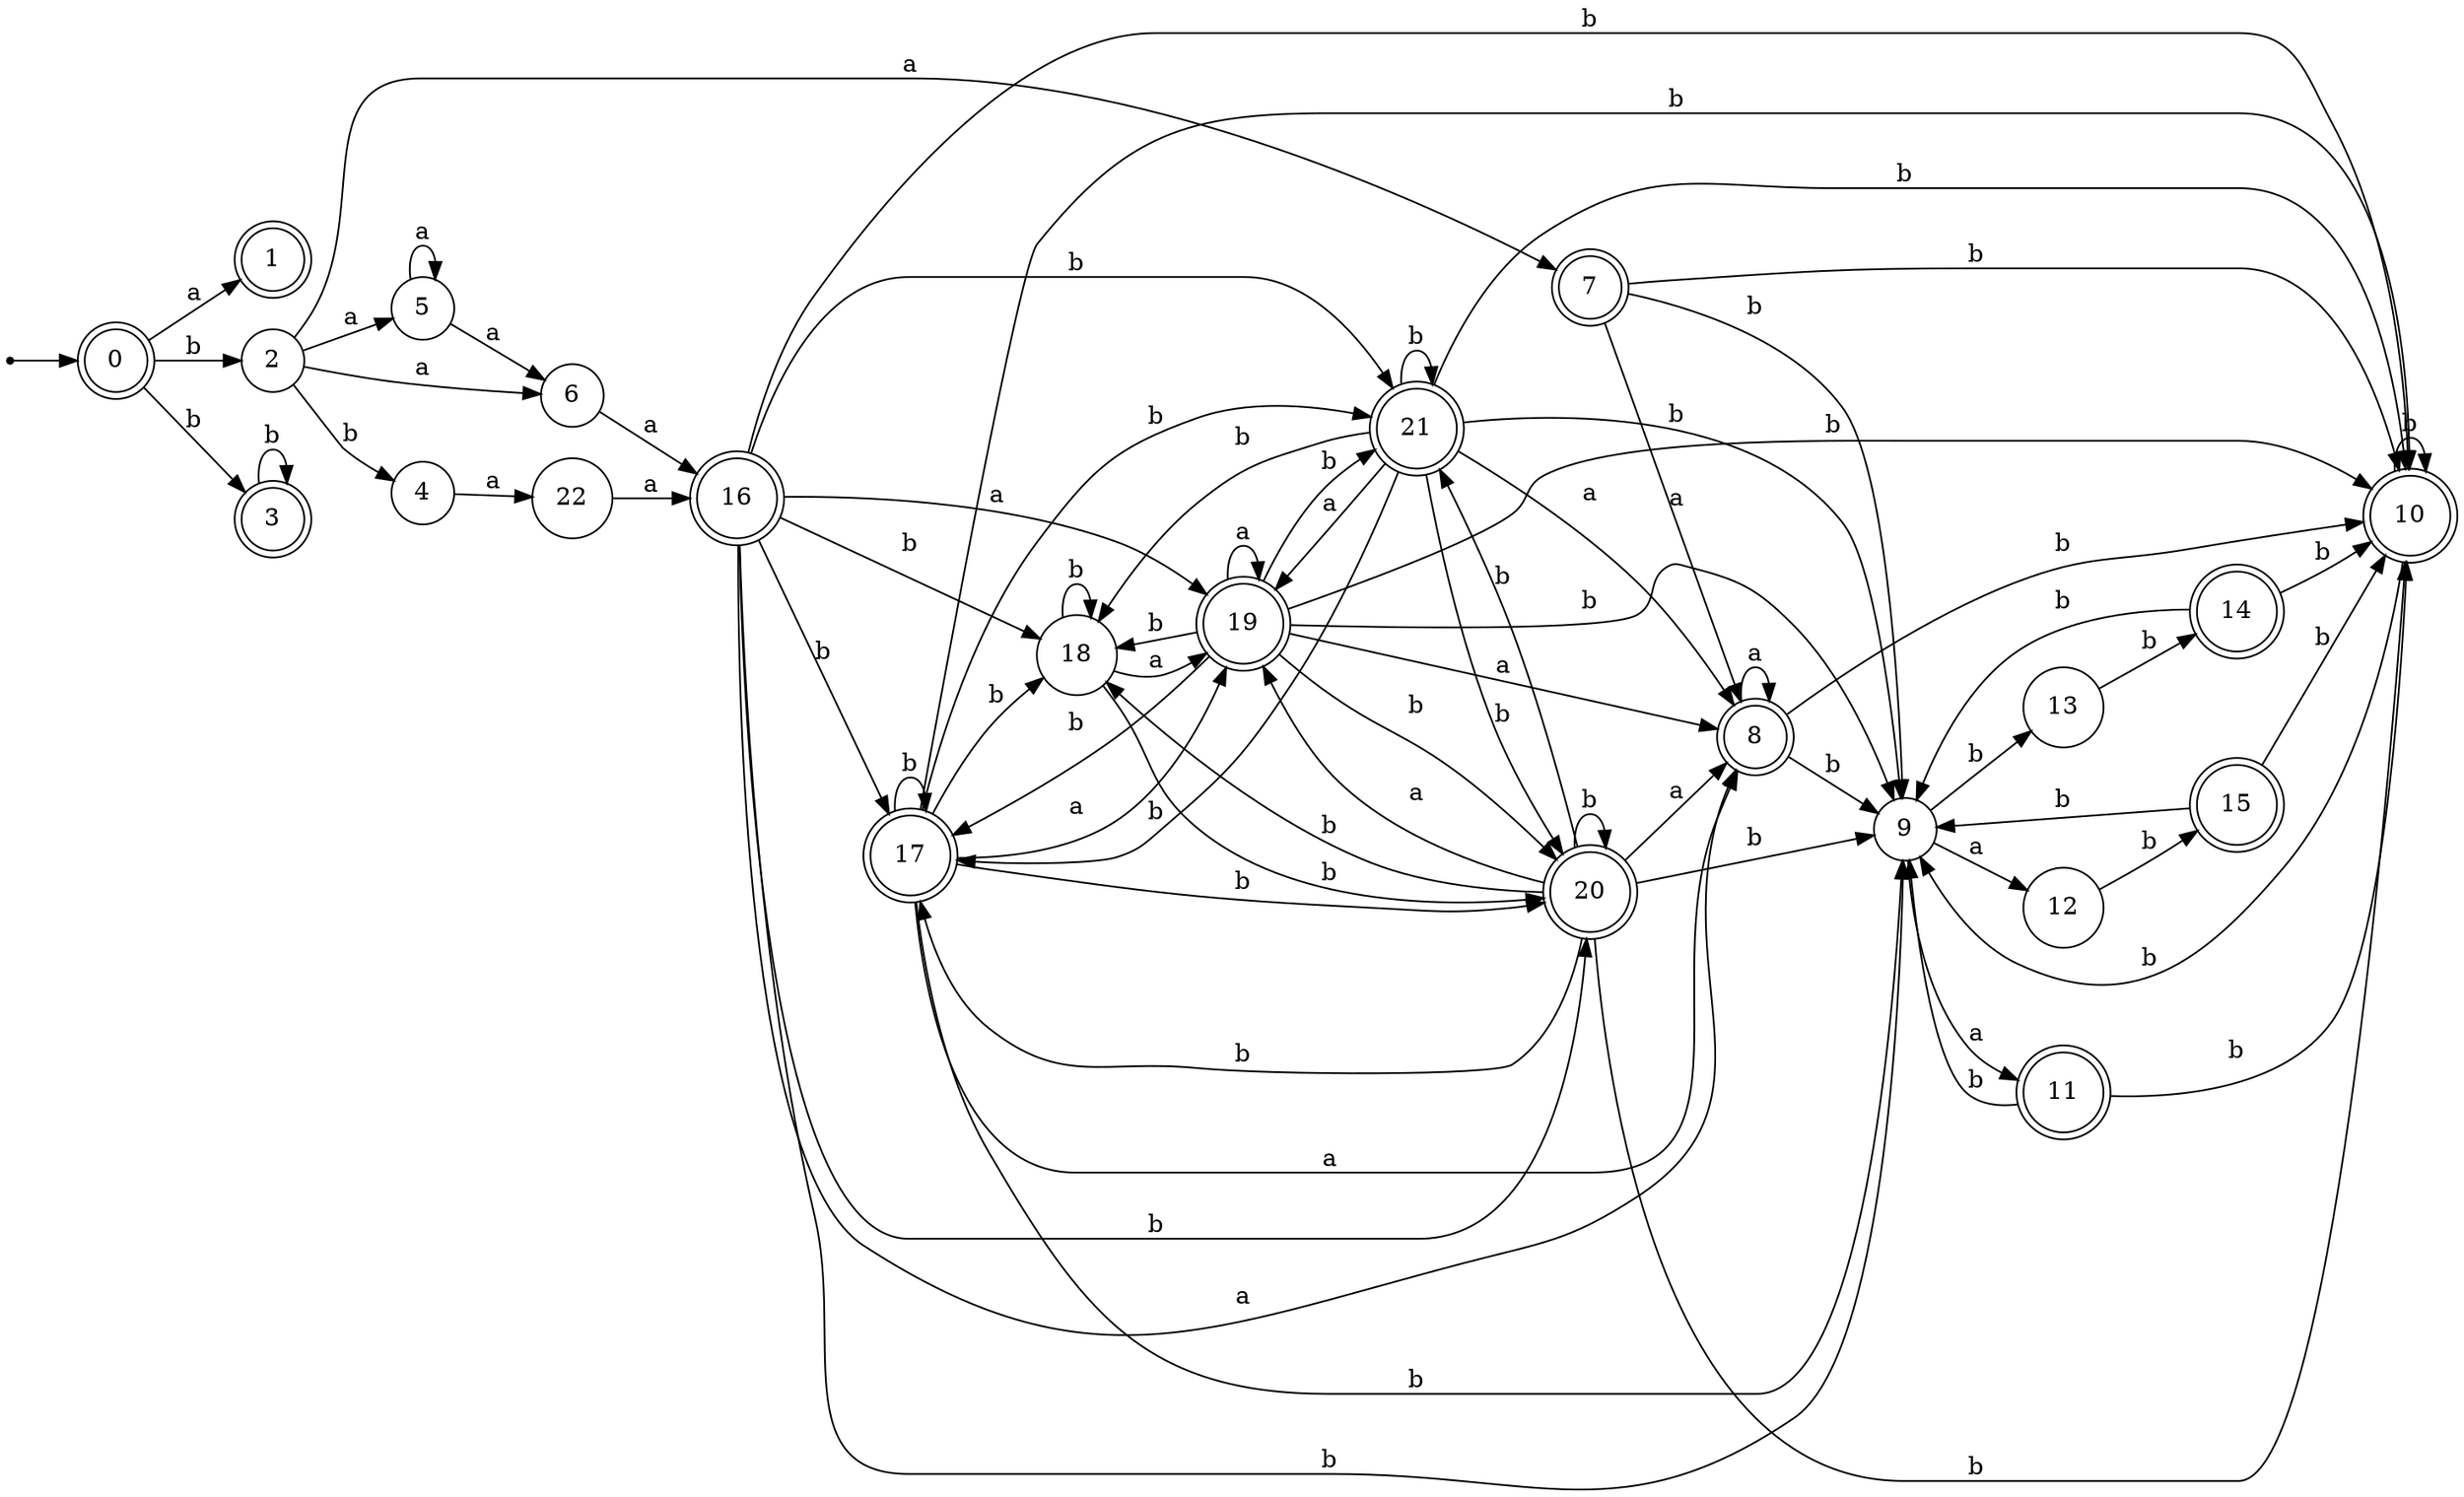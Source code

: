 digraph finite_state_machine {
rankdir=LR;
size="20,20";
node [shape = point]; "dummy0"
node [shape = doublecircle]; "0";"dummy0" -> "0";
node [shape = doublecircle]; "1";node [shape = circle]; "2";
node [shape = doublecircle]; "3";node [shape = circle]; "4";
node [shape = circle]; "5";
node [shape = circle]; "6";
node [shape = doublecircle]; "7";node [shape = doublecircle]; "8";node [shape = circle]; "9";
node [shape = doublecircle]; "10";node [shape = doublecircle]; "11";node [shape = circle]; "12";
node [shape = circle]; "13";
node [shape = doublecircle]; "14";node [shape = doublecircle]; "15";node [shape = doublecircle]; "16";node [shape = doublecircle]; "17";node [shape = circle]; "18";
node [shape = doublecircle]; "19";node [shape = doublecircle]; "20";node [shape = doublecircle]; "21";node [shape = circle]; "22";
"0" -> "1" [label = "a"];
 "0" -> "2" [label = "b"];
 "0" -> "3" [label = "b"];
 "3" -> "3" [label = "b"];
 "2" -> "4" [label = "b"];
 "2" -> "5" [label = "a"];
 "2" -> "6" [label = "a"];
 "2" -> "7" [label = "a"];
 "7" -> "8" [label = "a"];
 "7" -> "9" [label = "b"];
 "7" -> "10" [label = "b"];
 "10" -> "9" [label = "b"];
 "10" -> "10" [label = "b"];
 "9" -> "11" [label = "a"];
 "9" -> "12" [label = "a"];
 "9" -> "13" [label = "b"];
 "13" -> "14" [label = "b"];
 "14" -> "9" [label = "b"];
 "14" -> "10" [label = "b"];
 "12" -> "15" [label = "b"];
 "15" -> "9" [label = "b"];
 "15" -> "10" [label = "b"];
 "11" -> "9" [label = "b"];
 "11" -> "10" [label = "b"];
 "8" -> "8" [label = "a"];
 "8" -> "9" [label = "b"];
 "8" -> "10" [label = "b"];
 "6" -> "16" [label = "a"];
 "16" -> "17" [label = "b"];
 "16" -> "18" [label = "b"];
 "16" -> "20" [label = "b"];
 "16" -> "21" [label = "b"];
 "16" -> "9" [label = "b"];
 "16" -> "10" [label = "b"];
 "16" -> "8" [label = "a"];
 "16" -> "19" [label = "a"];
 "21" -> "17" [label = "b"];
 "21" -> "18" [label = "b"];
 "21" -> "20" [label = "b"];
 "21" -> "21" [label = "b"];
 "21" -> "9" [label = "b"];
 "21" -> "10" [label = "b"];
 "21" -> "8" [label = "a"];
 "21" -> "19" [label = "a"];
 "20" -> "17" [label = "b"];
 "20" -> "18" [label = "b"];
 "20" -> "20" [label = "b"];
 "20" -> "21" [label = "b"];
 "20" -> "9" [label = "b"];
 "20" -> "10" [label = "b"];
 "20" -> "8" [label = "a"];
 "20" -> "19" [label = "a"];
 "19" -> "8" [label = "a"];
 "19" -> "19" [label = "a"];
 "19" -> "17" [label = "b"];
 "19" -> "18" [label = "b"];
 "19" -> "20" [label = "b"];
 "19" -> "21" [label = "b"];
 "19" -> "9" [label = "b"];
 "19" -> "10" [label = "b"];
 "18" -> "18" [label = "b"];
 "18" -> "20" [label = "b"];
 "18" -> "19" [label = "a"];
 "17" -> "17" [label = "b"];
 "17" -> "18" [label = "b"];
 "17" -> "20" [label = "b"];
 "17" -> "21" [label = "b"];
 "17" -> "9" [label = "b"];
 "17" -> "10" [label = "b"];
 "17" -> "8" [label = "a"];
 "17" -> "19" [label = "a"];
 "5" -> "5" [label = "a"];
 "5" -> "6" [label = "a"];
 "4" -> "22" [label = "a"];
 "22" -> "16" [label = "a"];
 }
